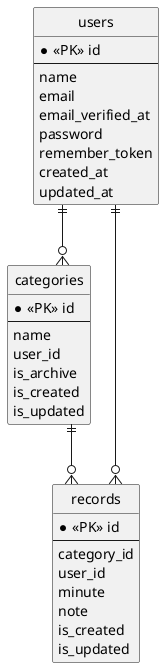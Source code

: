 @startuml er-figure
hide circle
skinparam linetype ortho

entity "users" as users {
  * <<PK>> id
  --
  name
  email
  email_verified_at
  password
  remember_token
  created_at
  updated_at
}

entity "categories" as categories {
    * <<PK>> id
    --
    name
    user_id
    is_archive
    is_created
    is_updated
}

entity "records" as records {
    * <<PK>> id
    --
    category_id
    user_id
    minute
    note
    is_created
    is_updated
}

users ||--o{ categories
users ||--o{ records
categories ||--o{ records


@enduml